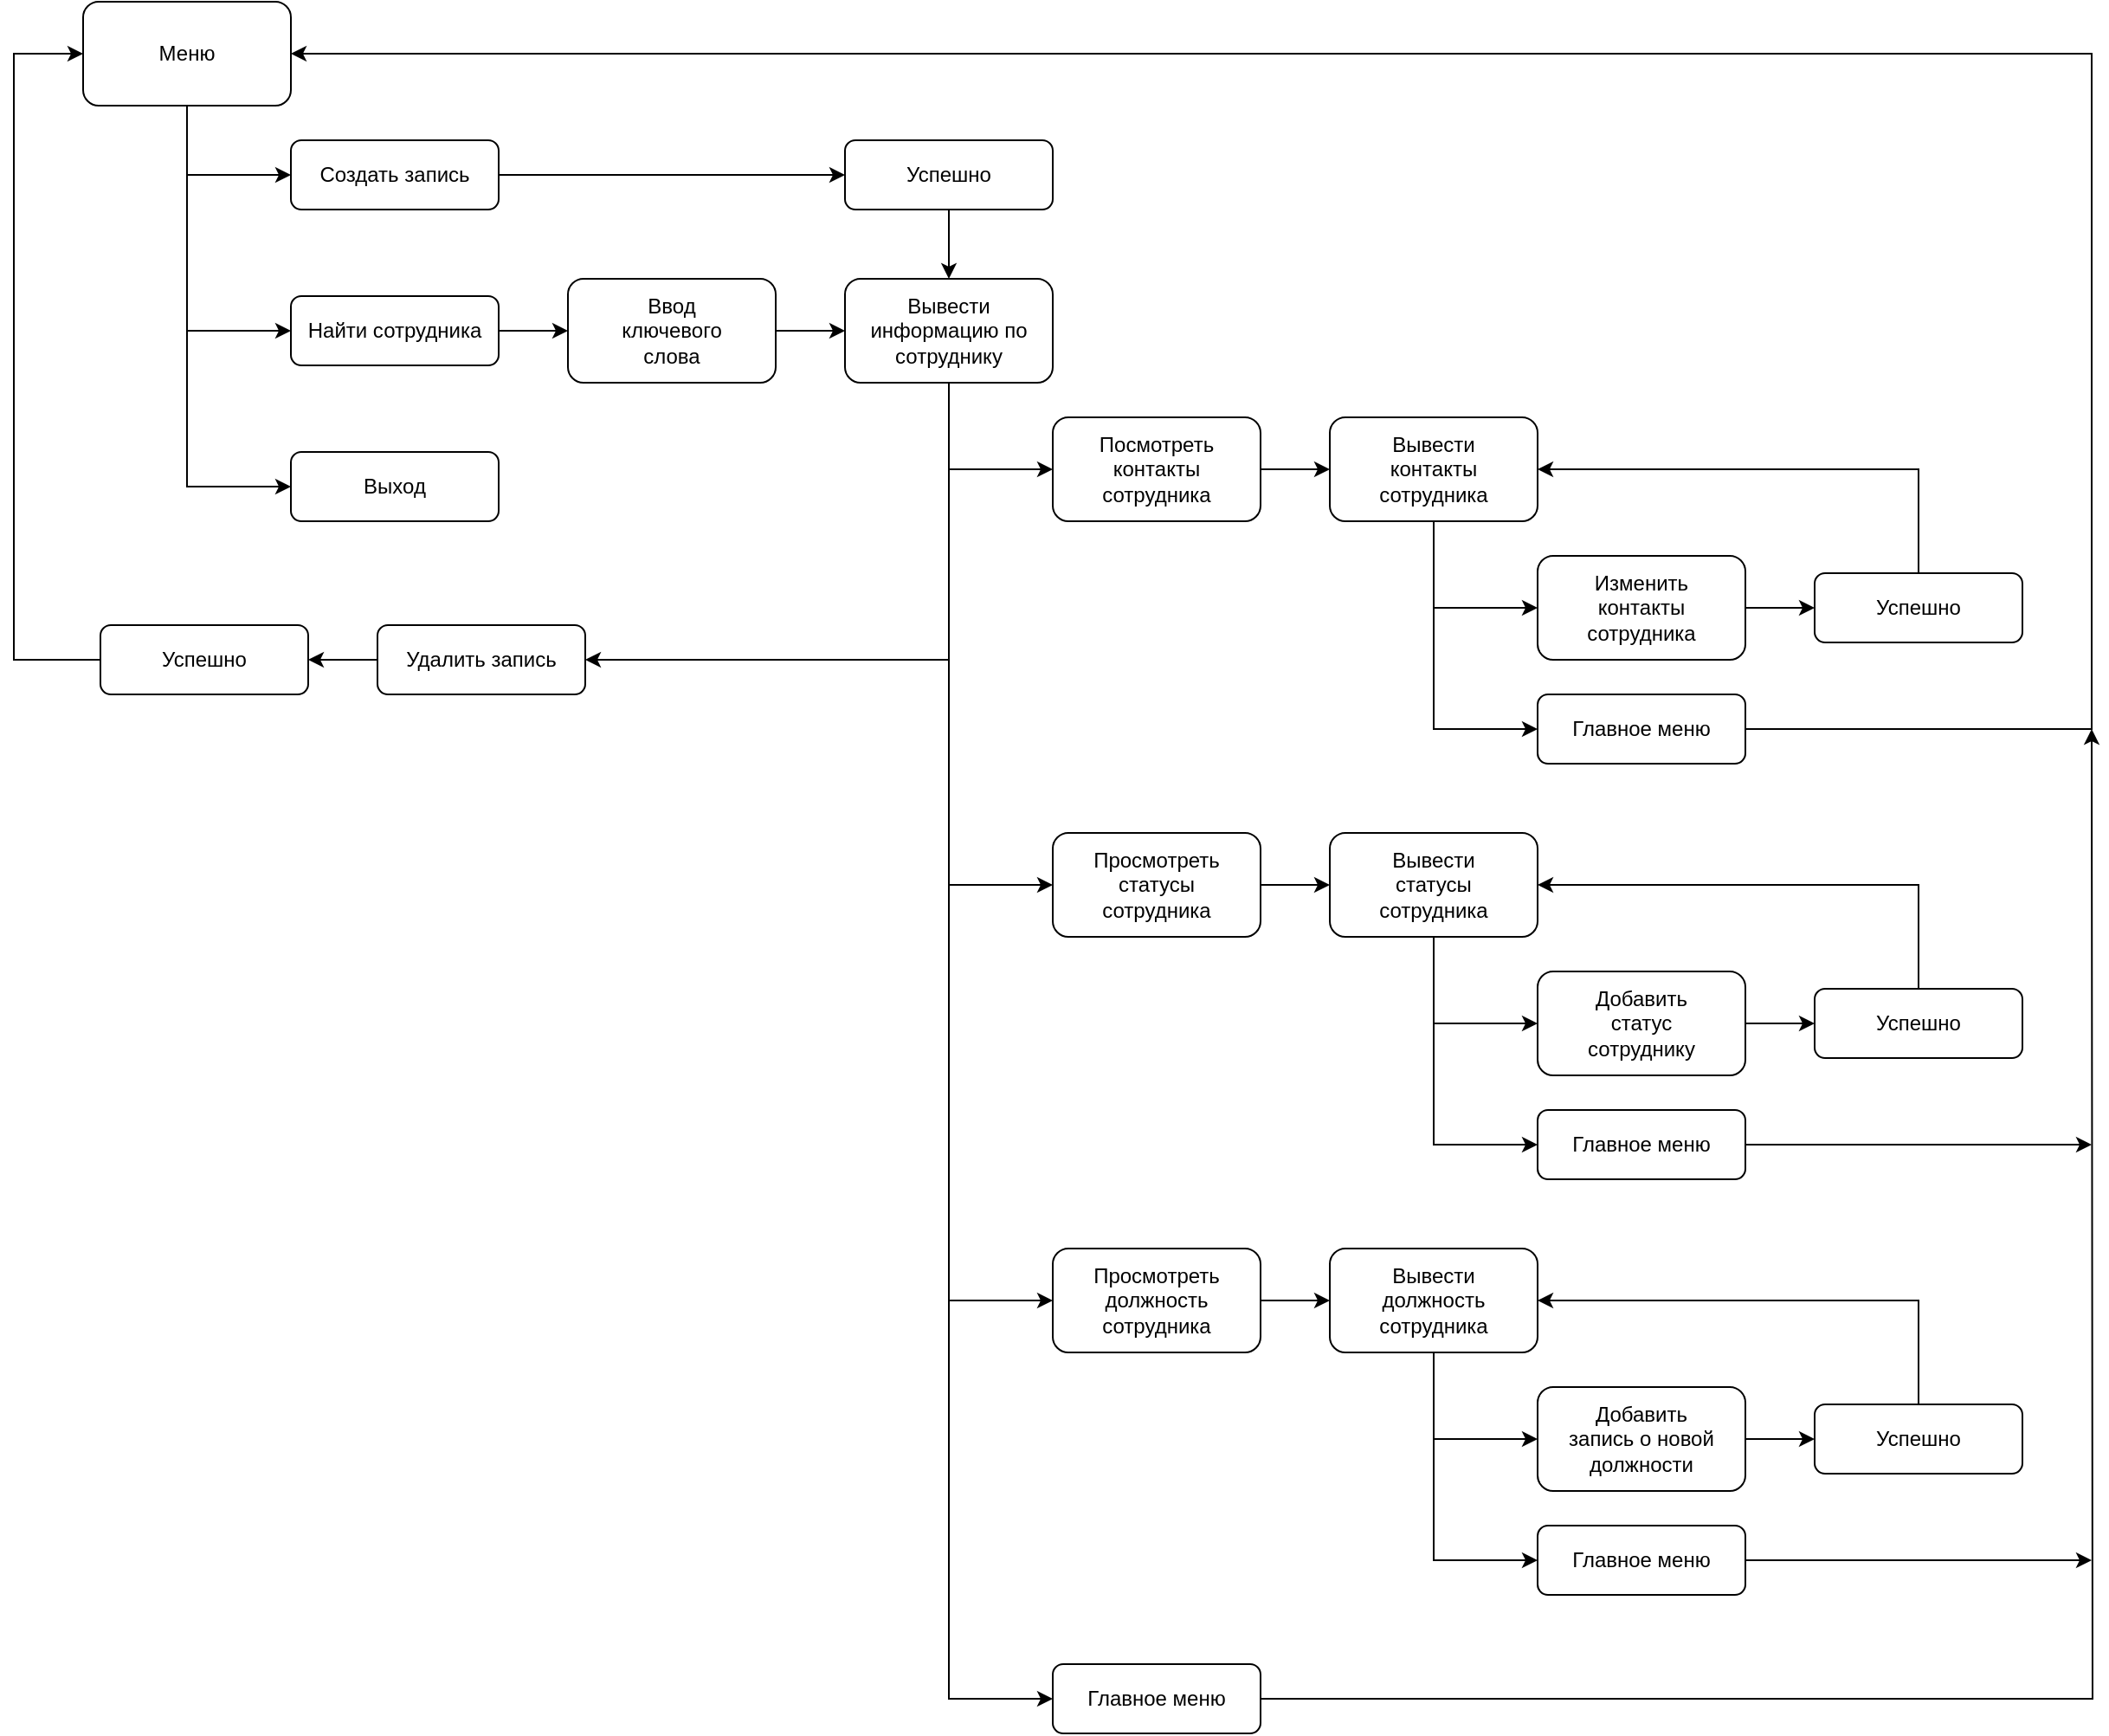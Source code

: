 <mxfile version="20.3.0" type="device"><diagram id="XgO19ZgU7oI6BC6O3rBo" name="Страница 1"><mxGraphModel dx="2932" dy="641" grid="1" gridSize="10" guides="1" tooltips="1" connect="1" arrows="1" fold="1" page="1" pageScale="1" pageWidth="1654" pageHeight="1169" math="0" shadow="0"><root><mxCell id="0"/><mxCell id="1" parent="0"/><mxCell id="hbvaUtdNi8eFSDSMh5ar-61" style="edgeStyle=orthogonalEdgeStyle;rounded=0;orthogonalLoop=1;jettySize=auto;html=1;entryX=0;entryY=0.5;entryDx=0;entryDy=0;" edge="1" parent="1" source="hbvaUtdNi8eFSDSMh5ar-1" target="hbvaUtdNi8eFSDSMh5ar-60"><mxGeometry relative="1" as="geometry"/></mxCell><mxCell id="hbvaUtdNi8eFSDSMh5ar-1" value="Найти сотрудника" style="rounded=1;whiteSpace=wrap;html=1;" vertex="1" parent="1"><mxGeometry x="160" y="210" width="120" height="40" as="geometry"/></mxCell><mxCell id="hbvaUtdNi8eFSDSMh5ar-30" style="edgeStyle=orthogonalEdgeStyle;rounded=0;orthogonalLoop=1;jettySize=auto;html=1;entryX=0;entryY=0.5;entryDx=0;entryDy=0;" edge="1" parent="1" source="hbvaUtdNi8eFSDSMh5ar-2" target="hbvaUtdNi8eFSDSMh5ar-29"><mxGeometry relative="1" as="geometry"/></mxCell><mxCell id="hbvaUtdNi8eFSDSMh5ar-2" value="Создать запись" style="rounded=1;whiteSpace=wrap;html=1;" vertex="1" parent="1"><mxGeometry x="160" y="120" width="120" height="40" as="geometry"/></mxCell><mxCell id="hbvaUtdNi8eFSDSMh5ar-36" style="edgeStyle=orthogonalEdgeStyle;rounded=0;orthogonalLoop=1;jettySize=auto;html=1;entryX=1;entryY=0.5;entryDx=0;entryDy=0;" edge="1" parent="1" source="hbvaUtdNi8eFSDSMh5ar-3" target="hbvaUtdNi8eFSDSMh5ar-35"><mxGeometry relative="1" as="geometry"/></mxCell><mxCell id="hbvaUtdNi8eFSDSMh5ar-3" value="Удалить запись" style="rounded=1;whiteSpace=wrap;html=1;" vertex="1" parent="1"><mxGeometry x="210" y="400" width="120" height="40" as="geometry"/></mxCell><mxCell id="hbvaUtdNi8eFSDSMh5ar-10" style="edgeStyle=orthogonalEdgeStyle;rounded=0;orthogonalLoop=1;jettySize=auto;html=1;entryX=0;entryY=0.5;entryDx=0;entryDy=0;" edge="1" parent="1" source="hbvaUtdNi8eFSDSMh5ar-4" target="hbvaUtdNi8eFSDSMh5ar-5"><mxGeometry relative="1" as="geometry"/></mxCell><mxCell id="hbvaUtdNi8eFSDSMh5ar-11" style="edgeStyle=orthogonalEdgeStyle;rounded=0;orthogonalLoop=1;jettySize=auto;html=1;entryX=0;entryY=0.5;entryDx=0;entryDy=0;" edge="1" parent="1" source="hbvaUtdNi8eFSDSMh5ar-4" target="hbvaUtdNi8eFSDSMh5ar-6"><mxGeometry relative="1" as="geometry"/></mxCell><mxCell id="hbvaUtdNi8eFSDSMh5ar-12" style="edgeStyle=orthogonalEdgeStyle;rounded=0;orthogonalLoop=1;jettySize=auto;html=1;entryX=0;entryY=0.5;entryDx=0;entryDy=0;" edge="1" parent="1" source="hbvaUtdNi8eFSDSMh5ar-4" target="hbvaUtdNi8eFSDSMh5ar-7"><mxGeometry relative="1" as="geometry"/></mxCell><mxCell id="hbvaUtdNi8eFSDSMh5ar-13" style="edgeStyle=orthogonalEdgeStyle;rounded=0;orthogonalLoop=1;jettySize=auto;html=1;entryX=0;entryY=0.5;entryDx=0;entryDy=0;" edge="1" parent="1" source="hbvaUtdNi8eFSDSMh5ar-4" target="hbvaUtdNi8eFSDSMh5ar-8"><mxGeometry relative="1" as="geometry"><Array as="points"><mxPoint x="540" y="1020"/></Array></mxGeometry></mxCell><mxCell id="hbvaUtdNi8eFSDSMh5ar-34" style="edgeStyle=orthogonalEdgeStyle;rounded=0;orthogonalLoop=1;jettySize=auto;html=1;entryX=1;entryY=0.5;entryDx=0;entryDy=0;" edge="1" parent="1" source="hbvaUtdNi8eFSDSMh5ar-4" target="hbvaUtdNi8eFSDSMh5ar-3"><mxGeometry relative="1" as="geometry"><mxPoint x="490" y="420" as="targetPoint"/><Array as="points"><mxPoint x="540" y="420"/></Array></mxGeometry></mxCell><mxCell id="hbvaUtdNi8eFSDSMh5ar-4" value="Вывести информацию по сотруднику" style="rounded=1;whiteSpace=wrap;html=1;" vertex="1" parent="1"><mxGeometry x="480" y="200" width="120" height="60" as="geometry"/></mxCell><mxCell id="hbvaUtdNi8eFSDSMh5ar-16" style="edgeStyle=orthogonalEdgeStyle;rounded=0;orthogonalLoop=1;jettySize=auto;html=1;entryX=0;entryY=0.5;entryDx=0;entryDy=0;" edge="1" parent="1" source="hbvaUtdNi8eFSDSMh5ar-5" target="hbvaUtdNi8eFSDSMh5ar-15"><mxGeometry relative="1" as="geometry"/></mxCell><mxCell id="hbvaUtdNi8eFSDSMh5ar-5" value="Посмотреть контакты&lt;br&gt;сотрудника" style="rounded=1;whiteSpace=wrap;html=1;" vertex="1" parent="1"><mxGeometry x="600" y="280" width="120" height="60" as="geometry"/></mxCell><mxCell id="hbvaUtdNi8eFSDSMh5ar-48" style="edgeStyle=orthogonalEdgeStyle;rounded=0;orthogonalLoop=1;jettySize=auto;html=1;entryX=0;entryY=0.5;entryDx=0;entryDy=0;" edge="1" parent="1" source="hbvaUtdNi8eFSDSMh5ar-6" target="hbvaUtdNi8eFSDSMh5ar-42"><mxGeometry relative="1" as="geometry"/></mxCell><mxCell id="hbvaUtdNi8eFSDSMh5ar-6" value="Просмотреть статусы&lt;br&gt;сотрудника" style="rounded=1;whiteSpace=wrap;html=1;" vertex="1" parent="1"><mxGeometry x="600" y="520" width="120" height="60" as="geometry"/></mxCell><mxCell id="hbvaUtdNi8eFSDSMh5ar-58" style="edgeStyle=orthogonalEdgeStyle;rounded=0;orthogonalLoop=1;jettySize=auto;html=1;entryX=0;entryY=0.5;entryDx=0;entryDy=0;" edge="1" parent="1" source="hbvaUtdNi8eFSDSMh5ar-7" target="hbvaUtdNi8eFSDSMh5ar-52"><mxGeometry relative="1" as="geometry"/></mxCell><mxCell id="hbvaUtdNi8eFSDSMh5ar-7" value="Просмотреть&lt;br&gt;должность сотрудника" style="rounded=1;whiteSpace=wrap;html=1;" vertex="1" parent="1"><mxGeometry x="600" y="760" width="120" height="60" as="geometry"/></mxCell><mxCell id="hbvaUtdNi8eFSDSMh5ar-28" style="edgeStyle=orthogonalEdgeStyle;rounded=0;orthogonalLoop=1;jettySize=auto;html=1;exitX=1;exitY=0.5;exitDx=0;exitDy=0;" edge="1" parent="1" source="hbvaUtdNi8eFSDSMh5ar-8"><mxGeometry relative="1" as="geometry"><mxPoint x="1200" y="460" as="targetPoint"/></mxGeometry></mxCell><mxCell id="hbvaUtdNi8eFSDSMh5ar-8" value="Главное меню" style="rounded=1;whiteSpace=wrap;html=1;" vertex="1" parent="1"><mxGeometry x="600" y="1000" width="120" height="40" as="geometry"/></mxCell><mxCell id="hbvaUtdNi8eFSDSMh5ar-19" style="edgeStyle=orthogonalEdgeStyle;rounded=0;orthogonalLoop=1;jettySize=auto;html=1;entryX=0;entryY=0.5;entryDx=0;entryDy=0;" edge="1" parent="1" source="hbvaUtdNi8eFSDSMh5ar-15" target="hbvaUtdNi8eFSDSMh5ar-18"><mxGeometry relative="1" as="geometry"/></mxCell><mxCell id="hbvaUtdNi8eFSDSMh5ar-20" style="edgeStyle=orthogonalEdgeStyle;rounded=0;orthogonalLoop=1;jettySize=auto;html=1;exitX=0.5;exitY=1;exitDx=0;exitDy=0;entryX=0;entryY=0.5;entryDx=0;entryDy=0;" edge="1" parent="1" source="hbvaUtdNi8eFSDSMh5ar-15" target="hbvaUtdNi8eFSDSMh5ar-17"><mxGeometry relative="1" as="geometry"/></mxCell><mxCell id="hbvaUtdNi8eFSDSMh5ar-15" value="Вывести&lt;br&gt;контакты&lt;br&gt;сотрудника" style="rounded=1;whiteSpace=wrap;html=1;" vertex="1" parent="1"><mxGeometry x="760" y="280" width="120" height="60" as="geometry"/></mxCell><mxCell id="hbvaUtdNi8eFSDSMh5ar-27" style="edgeStyle=orthogonalEdgeStyle;rounded=0;orthogonalLoop=1;jettySize=auto;html=1;entryX=1;entryY=0.5;entryDx=0;entryDy=0;" edge="1" parent="1" source="hbvaUtdNi8eFSDSMh5ar-17" target="hbvaUtdNi8eFSDSMh5ar-25"><mxGeometry relative="1" as="geometry"><Array as="points"><mxPoint x="1200" y="460"/><mxPoint x="1200" y="70"/></Array></mxGeometry></mxCell><mxCell id="hbvaUtdNi8eFSDSMh5ar-17" value="Главное меню" style="rounded=1;whiteSpace=wrap;html=1;" vertex="1" parent="1"><mxGeometry x="880" y="440" width="120" height="40" as="geometry"/></mxCell><mxCell id="hbvaUtdNi8eFSDSMh5ar-22" style="edgeStyle=orthogonalEdgeStyle;rounded=0;orthogonalLoop=1;jettySize=auto;html=1;entryX=0;entryY=0.5;entryDx=0;entryDy=0;" edge="1" parent="1" source="hbvaUtdNi8eFSDSMh5ar-18" target="hbvaUtdNi8eFSDSMh5ar-21"><mxGeometry relative="1" as="geometry"/></mxCell><mxCell id="hbvaUtdNi8eFSDSMh5ar-18" value="Изменить&lt;br&gt;контакты&lt;br&gt;сотрудника" style="rounded=1;whiteSpace=wrap;html=1;" vertex="1" parent="1"><mxGeometry x="880" y="360" width="120" height="60" as="geometry"/></mxCell><mxCell id="hbvaUtdNi8eFSDSMh5ar-23" style="edgeStyle=orthogonalEdgeStyle;rounded=0;orthogonalLoop=1;jettySize=auto;html=1;entryX=1;entryY=0.5;entryDx=0;entryDy=0;" edge="1" parent="1" source="hbvaUtdNi8eFSDSMh5ar-21" target="hbvaUtdNi8eFSDSMh5ar-15"><mxGeometry relative="1" as="geometry"><Array as="points"><mxPoint x="1100" y="310"/></Array></mxGeometry></mxCell><mxCell id="hbvaUtdNi8eFSDSMh5ar-21" value="Успешно" style="rounded=1;whiteSpace=wrap;html=1;" vertex="1" parent="1"><mxGeometry x="1040" y="370" width="120" height="40" as="geometry"/></mxCell><mxCell id="hbvaUtdNi8eFSDSMh5ar-26" style="edgeStyle=orthogonalEdgeStyle;rounded=0;orthogonalLoop=1;jettySize=auto;html=1;exitX=0.5;exitY=1;exitDx=0;exitDy=0;entryX=0;entryY=0.5;entryDx=0;entryDy=0;" edge="1" parent="1" source="hbvaUtdNi8eFSDSMh5ar-25" target="hbvaUtdNi8eFSDSMh5ar-1"><mxGeometry relative="1" as="geometry"/></mxCell><mxCell id="hbvaUtdNi8eFSDSMh5ar-32" style="edgeStyle=orthogonalEdgeStyle;rounded=0;orthogonalLoop=1;jettySize=auto;html=1;entryX=0;entryY=0.5;entryDx=0;entryDy=0;" edge="1" parent="1" source="hbvaUtdNi8eFSDSMh5ar-25" target="hbvaUtdNi8eFSDSMh5ar-2"><mxGeometry relative="1" as="geometry"/></mxCell><mxCell id="hbvaUtdNi8eFSDSMh5ar-39" style="edgeStyle=orthogonalEdgeStyle;rounded=0;orthogonalLoop=1;jettySize=auto;html=1;entryX=0;entryY=0.5;entryDx=0;entryDy=0;" edge="1" parent="1" source="hbvaUtdNi8eFSDSMh5ar-25" target="hbvaUtdNi8eFSDSMh5ar-38"><mxGeometry relative="1" as="geometry"/></mxCell><mxCell id="hbvaUtdNi8eFSDSMh5ar-25" value="Меню" style="rounded=1;whiteSpace=wrap;html=1;" vertex="1" parent="1"><mxGeometry x="40" y="40" width="120" height="60" as="geometry"/></mxCell><mxCell id="hbvaUtdNi8eFSDSMh5ar-33" style="edgeStyle=orthogonalEdgeStyle;rounded=0;orthogonalLoop=1;jettySize=auto;html=1;entryX=0.5;entryY=0;entryDx=0;entryDy=0;" edge="1" parent="1" source="hbvaUtdNi8eFSDSMh5ar-29" target="hbvaUtdNi8eFSDSMh5ar-4"><mxGeometry relative="1" as="geometry"/></mxCell><mxCell id="hbvaUtdNi8eFSDSMh5ar-29" value="Успешно" style="rounded=1;whiteSpace=wrap;html=1;" vertex="1" parent="1"><mxGeometry x="480" y="120" width="120" height="40" as="geometry"/></mxCell><mxCell id="hbvaUtdNi8eFSDSMh5ar-37" style="edgeStyle=orthogonalEdgeStyle;rounded=0;orthogonalLoop=1;jettySize=auto;html=1;entryX=0;entryY=0.5;entryDx=0;entryDy=0;" edge="1" parent="1" source="hbvaUtdNi8eFSDSMh5ar-35" target="hbvaUtdNi8eFSDSMh5ar-25"><mxGeometry relative="1" as="geometry"><Array as="points"><mxPoint y="420"/><mxPoint y="70"/></Array></mxGeometry></mxCell><mxCell id="hbvaUtdNi8eFSDSMh5ar-35" value="Успешно" style="rounded=1;whiteSpace=wrap;html=1;" vertex="1" parent="1"><mxGeometry x="50" y="400" width="120" height="40" as="geometry"/></mxCell><mxCell id="hbvaUtdNi8eFSDSMh5ar-38" value="Выход" style="rounded=1;whiteSpace=wrap;html=1;" vertex="1" parent="1"><mxGeometry x="160" y="300" width="120" height="40" as="geometry"/></mxCell><mxCell id="hbvaUtdNi8eFSDSMh5ar-40" style="edgeStyle=orthogonalEdgeStyle;rounded=0;orthogonalLoop=1;jettySize=auto;html=1;entryX=0;entryY=0.5;entryDx=0;entryDy=0;" edge="1" parent="1" source="hbvaUtdNi8eFSDSMh5ar-42" target="hbvaUtdNi8eFSDSMh5ar-45"><mxGeometry relative="1" as="geometry"/></mxCell><mxCell id="hbvaUtdNi8eFSDSMh5ar-41" style="edgeStyle=orthogonalEdgeStyle;rounded=0;orthogonalLoop=1;jettySize=auto;html=1;exitX=0.5;exitY=1;exitDx=0;exitDy=0;entryX=0;entryY=0.5;entryDx=0;entryDy=0;" edge="1" parent="1" source="hbvaUtdNi8eFSDSMh5ar-42" target="hbvaUtdNi8eFSDSMh5ar-43"><mxGeometry relative="1" as="geometry"/></mxCell><mxCell id="hbvaUtdNi8eFSDSMh5ar-42" value="Вывести&lt;br&gt;статусы&lt;br&gt;сотрудника" style="rounded=1;whiteSpace=wrap;html=1;" vertex="1" parent="1"><mxGeometry x="760" y="520" width="120" height="60" as="geometry"/></mxCell><mxCell id="hbvaUtdNi8eFSDSMh5ar-49" style="edgeStyle=orthogonalEdgeStyle;rounded=0;orthogonalLoop=1;jettySize=auto;html=1;" edge="1" parent="1" source="hbvaUtdNi8eFSDSMh5ar-43"><mxGeometry relative="1" as="geometry"><mxPoint x="1200" y="700" as="targetPoint"/></mxGeometry></mxCell><mxCell id="hbvaUtdNi8eFSDSMh5ar-43" value="Главное меню" style="rounded=1;whiteSpace=wrap;html=1;" vertex="1" parent="1"><mxGeometry x="880" y="680" width="120" height="40" as="geometry"/></mxCell><mxCell id="hbvaUtdNi8eFSDSMh5ar-44" style="edgeStyle=orthogonalEdgeStyle;rounded=0;orthogonalLoop=1;jettySize=auto;html=1;entryX=0;entryY=0.5;entryDx=0;entryDy=0;" edge="1" parent="1" source="hbvaUtdNi8eFSDSMh5ar-45" target="hbvaUtdNi8eFSDSMh5ar-47"><mxGeometry relative="1" as="geometry"/></mxCell><mxCell id="hbvaUtdNi8eFSDSMh5ar-45" value="Добавить&lt;br&gt;статус&lt;br&gt;сотруднику" style="rounded=1;whiteSpace=wrap;html=1;" vertex="1" parent="1"><mxGeometry x="880" y="600" width="120" height="60" as="geometry"/></mxCell><mxCell id="hbvaUtdNi8eFSDSMh5ar-46" style="edgeStyle=orthogonalEdgeStyle;rounded=0;orthogonalLoop=1;jettySize=auto;html=1;entryX=1;entryY=0.5;entryDx=0;entryDy=0;" edge="1" parent="1" source="hbvaUtdNi8eFSDSMh5ar-47" target="hbvaUtdNi8eFSDSMh5ar-42"><mxGeometry relative="1" as="geometry"><Array as="points"><mxPoint x="1100" y="550"/></Array></mxGeometry></mxCell><mxCell id="hbvaUtdNi8eFSDSMh5ar-47" value="Успешно" style="rounded=1;whiteSpace=wrap;html=1;" vertex="1" parent="1"><mxGeometry x="1040" y="610" width="120" height="40" as="geometry"/></mxCell><mxCell id="hbvaUtdNi8eFSDSMh5ar-50" style="edgeStyle=orthogonalEdgeStyle;rounded=0;orthogonalLoop=1;jettySize=auto;html=1;entryX=0;entryY=0.5;entryDx=0;entryDy=0;" edge="1" parent="1" source="hbvaUtdNi8eFSDSMh5ar-52" target="hbvaUtdNi8eFSDSMh5ar-55"><mxGeometry relative="1" as="geometry"/></mxCell><mxCell id="hbvaUtdNi8eFSDSMh5ar-51" style="edgeStyle=orthogonalEdgeStyle;rounded=0;orthogonalLoop=1;jettySize=auto;html=1;exitX=0.5;exitY=1;exitDx=0;exitDy=0;entryX=0;entryY=0.5;entryDx=0;entryDy=0;" edge="1" parent="1" source="hbvaUtdNi8eFSDSMh5ar-52" target="hbvaUtdNi8eFSDSMh5ar-53"><mxGeometry relative="1" as="geometry"/></mxCell><mxCell id="hbvaUtdNi8eFSDSMh5ar-52" value="Вывести&lt;br&gt;должность&lt;br&gt;сотрудника" style="rounded=1;whiteSpace=wrap;html=1;" vertex="1" parent="1"><mxGeometry x="760" y="760" width="120" height="60" as="geometry"/></mxCell><mxCell id="hbvaUtdNi8eFSDSMh5ar-59" style="edgeStyle=orthogonalEdgeStyle;rounded=0;orthogonalLoop=1;jettySize=auto;html=1;" edge="1" parent="1" source="hbvaUtdNi8eFSDSMh5ar-53"><mxGeometry relative="1" as="geometry"><mxPoint x="1200" y="940" as="targetPoint"/></mxGeometry></mxCell><mxCell id="hbvaUtdNi8eFSDSMh5ar-53" value="Главное меню" style="rounded=1;whiteSpace=wrap;html=1;" vertex="1" parent="1"><mxGeometry x="880" y="920" width="120" height="40" as="geometry"/></mxCell><mxCell id="hbvaUtdNi8eFSDSMh5ar-54" style="edgeStyle=orthogonalEdgeStyle;rounded=0;orthogonalLoop=1;jettySize=auto;html=1;entryX=0;entryY=0.5;entryDx=0;entryDy=0;" edge="1" parent="1" source="hbvaUtdNi8eFSDSMh5ar-55" target="hbvaUtdNi8eFSDSMh5ar-57"><mxGeometry relative="1" as="geometry"/></mxCell><mxCell id="hbvaUtdNi8eFSDSMh5ar-55" value="Добавить&lt;br&gt;запись о новой&lt;br&gt;должности" style="rounded=1;whiteSpace=wrap;html=1;" vertex="1" parent="1"><mxGeometry x="880" y="840" width="120" height="60" as="geometry"/></mxCell><mxCell id="hbvaUtdNi8eFSDSMh5ar-56" style="edgeStyle=orthogonalEdgeStyle;rounded=0;orthogonalLoop=1;jettySize=auto;html=1;entryX=1;entryY=0.5;entryDx=0;entryDy=0;" edge="1" parent="1" source="hbvaUtdNi8eFSDSMh5ar-57" target="hbvaUtdNi8eFSDSMh5ar-52"><mxGeometry relative="1" as="geometry"><Array as="points"><mxPoint x="1100" y="790"/></Array></mxGeometry></mxCell><mxCell id="hbvaUtdNi8eFSDSMh5ar-57" value="Успешно" style="rounded=1;whiteSpace=wrap;html=1;" vertex="1" parent="1"><mxGeometry x="1040" y="850" width="120" height="40" as="geometry"/></mxCell><mxCell id="hbvaUtdNi8eFSDSMh5ar-62" style="edgeStyle=orthogonalEdgeStyle;rounded=0;orthogonalLoop=1;jettySize=auto;html=1;entryX=0;entryY=0.5;entryDx=0;entryDy=0;" edge="1" parent="1" source="hbvaUtdNi8eFSDSMh5ar-60" target="hbvaUtdNi8eFSDSMh5ar-4"><mxGeometry relative="1" as="geometry"/></mxCell><mxCell id="hbvaUtdNi8eFSDSMh5ar-60" value="Ввод&lt;br&gt;ключевого&lt;br&gt;слова" style="rounded=1;whiteSpace=wrap;html=1;" vertex="1" parent="1"><mxGeometry x="320" y="200" width="120" height="60" as="geometry"/></mxCell></root></mxGraphModel></diagram></mxfile>